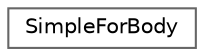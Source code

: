 digraph "类继承关系图"
{
 // LATEX_PDF_SIZE
  bgcolor="transparent";
  edge [fontname=Helvetica,fontsize=10,labelfontname=Helvetica,labelfontsize=10];
  node [fontname=Helvetica,fontsize=10,shape=box,height=0.2,width=0.4];
  rankdir="LR";
  Node0 [id="Node000000",label="SimpleForBody",height=0.2,width=0.4,color="grey40", fillcolor="white", style="filled",URL="$class_simple_for_body.html",tooltip=" "];
}
